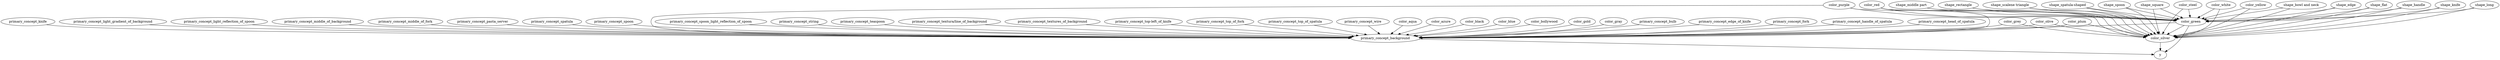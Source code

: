 strict digraph  {
primary_concept_background;
y;
color_green;
color_silver;
primary_concept_bulb;
primary_concept_edge_of_knife;
primary_concept_fork;
primary_concept_handle_of_spatula;
primary_concept_head_of_spatula;
primary_concept_knife;
primary_concept_light_gradient_of_background;
primary_concept_light_reflection_of_spoon;
primary_concept_middle_of_background;
primary_concept_middle_of_fork;
primary_concept_pasta_server;
primary_concept_spatula;
primary_concept_spoon;
primary_concept_spoon_light_reflection_of_spoon;
primary_concept_string;
primary_concept_teaspoon;
"primary_concept_textura/line_of_background";
primary_concept_textures_of_background;
"primary_concept_top-left_of_knife";
primary_concept_top_of_fork;
primary_concept_top_of_spatula;
primary_concept_wire;
color_aqua;
color_azure;
color_black;
color_blue;
color_bollywood;
color_gold;
color_gray;
color_grey;
color_olive;
color_plum;
color_purple;
color_red;
color_steel;
color_white;
color_yellow;
"shape_bowl and neck";
shape_edge;
shape_flat;
shape_handle;
shape_knife;
shape_long;
"shape_middle part";
shape_rectangle;
"shape_scalene triangle";
"shape_spatula-shaped";
shape_spoon;
shape_square;
primary_concept_background -> y;
color_green -> y;
color_green -> primary_concept_background;
color_green -> color_silver;
color_silver -> y;
primary_concept_bulb -> primary_concept_background;
primary_concept_edge_of_knife -> primary_concept_background;
primary_concept_fork -> primary_concept_background;
primary_concept_handle_of_spatula -> primary_concept_background;
primary_concept_head_of_spatula -> primary_concept_background;
primary_concept_knife -> primary_concept_background;
primary_concept_light_gradient_of_background -> primary_concept_background;
primary_concept_light_reflection_of_spoon -> primary_concept_background;
primary_concept_middle_of_background -> primary_concept_background;
primary_concept_middle_of_fork -> primary_concept_background;
primary_concept_pasta_server -> primary_concept_background;
primary_concept_spatula -> primary_concept_background;
primary_concept_spoon -> primary_concept_background;
primary_concept_spoon_light_reflection_of_spoon -> primary_concept_background;
primary_concept_string -> primary_concept_background;
primary_concept_teaspoon -> primary_concept_background;
"primary_concept_textura/line_of_background" -> primary_concept_background;
primary_concept_textures_of_background -> primary_concept_background;
"primary_concept_top-left_of_knife" -> primary_concept_background;
primary_concept_top_of_fork -> primary_concept_background;
primary_concept_top_of_spatula -> primary_concept_background;
primary_concept_wire -> primary_concept_background;
color_aqua -> primary_concept_background;
color_azure -> primary_concept_background;
color_black -> primary_concept_background;
color_blue -> primary_concept_background;
color_bollywood -> primary_concept_background;
color_gold -> primary_concept_background;
color_gray -> primary_concept_background;
color_grey -> primary_concept_background;
color_grey -> color_silver;
color_olive -> primary_concept_background;
color_olive -> color_silver;
color_plum -> primary_concept_background;
color_plum -> color_silver;
color_purple -> primary_concept_background;
color_purple -> color_green;
color_purple -> color_silver;
color_red -> primary_concept_background;
color_red -> color_green;
color_red -> color_silver;
color_steel -> color_green;
color_steel -> color_silver;
color_white -> color_green;
color_white -> color_silver;
color_yellow -> color_green;
color_yellow -> color_silver;
"shape_bowl and neck" -> color_green;
"shape_bowl and neck" -> color_silver;
shape_edge -> color_green;
shape_edge -> color_silver;
shape_flat -> color_green;
shape_flat -> color_silver;
shape_handle -> color_green;
shape_handle -> color_silver;
shape_knife -> color_green;
shape_knife -> color_silver;
shape_long -> color_green;
shape_long -> color_silver;
"shape_middle part" -> color_green;
"shape_middle part" -> color_silver;
shape_rectangle -> color_green;
shape_rectangle -> color_silver;
"shape_scalene triangle" -> color_green;
"shape_scalene triangle" -> color_silver;
"shape_spatula-shaped" -> color_green;
"shape_spatula-shaped" -> color_silver;
shape_spoon -> color_green;
shape_spoon -> color_silver;
shape_square -> color_green;
shape_square -> color_silver;
}
